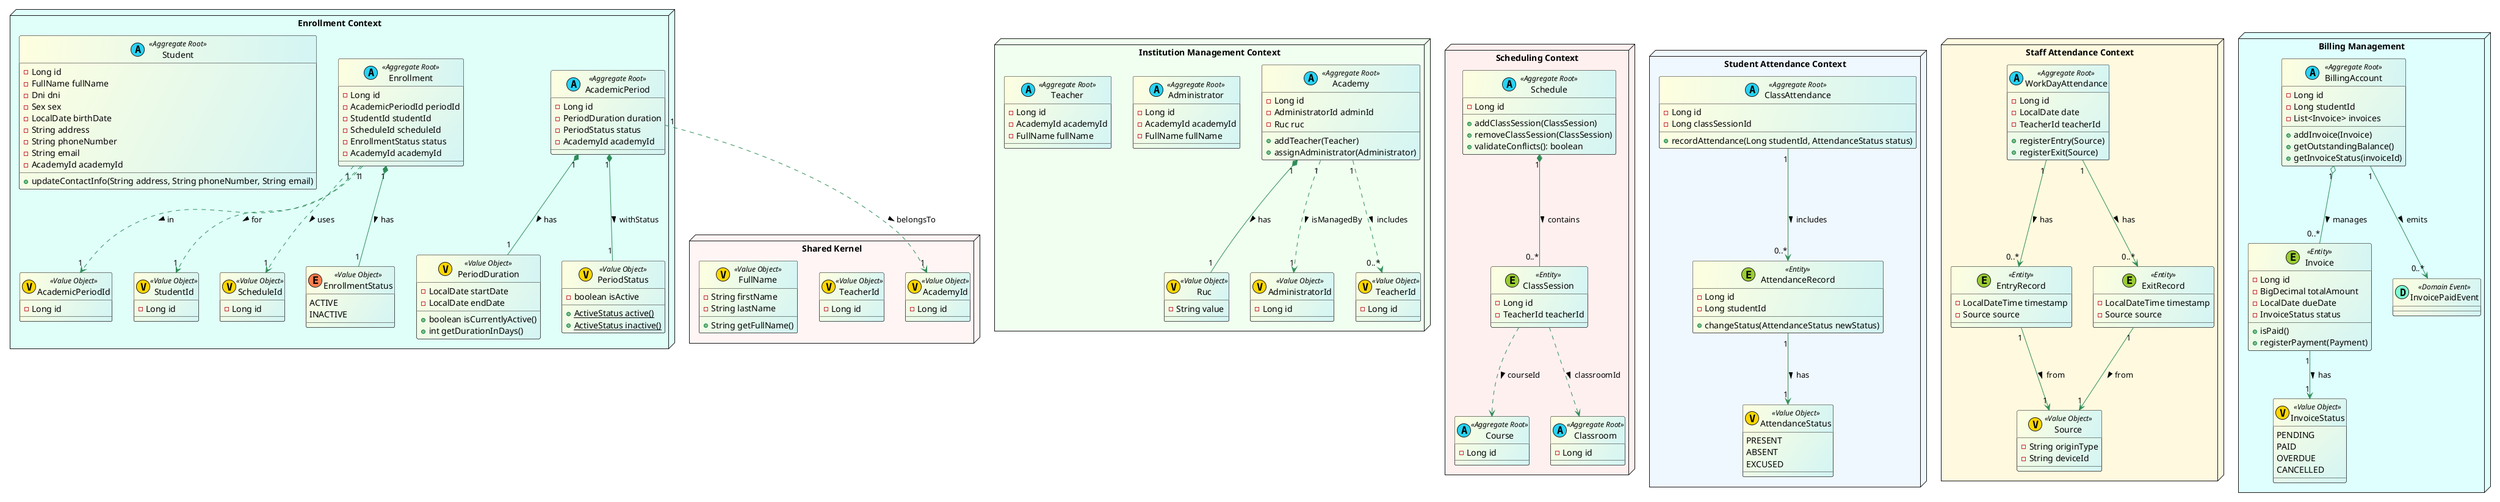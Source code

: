 @startuml Demy: Diagrams of Domain Models

skinparam class {
    BackgroundColor LightYellow/D3F5F5
    ArrowColor SeaGreen
    ' BackgroundColor<<Aggregate Root>> #27D3F5
    ' BackgroundColor<<Entity>> #9ACD32
    ' BackgroundColor<<Value Object>> #FFD700
    ' BorderColor Black
    ' FontSize 12
}

package "Enrollment Context" <<Node>> #E0FFF9 {
    class AcademicPeriod <<(A, #27D3F5) Aggregate Root>> {
        - Long id
        - PeriodDuration duration
        - PeriodStatus status
        - AcademyId academyId
    }

    class Enrollment <<(A, #27D3F5) Aggregate Root>> {
        - Long id
        - AcademicPeriodId periodId
        - StudentId studentId
        - ScheduleId scheduleId
        - EnrollmentStatus status
        - AcademyId academyId
    }

    class Student <<(A, #27D3F5) Aggregate Root>> {
        - Long id
        - FullName fullName
        - Dni dni
        - Sex sex
        - LocalDate birthDate
        - String address
        - String phoneNumber
        - String email
        - AcademyId academyId
        + updateContactInfo(String address, String phoneNumber, String email)
    }

    class AcademicPeriodId <<(V, #FFD700) Value Object>> {
        - Long id
    }

    class StudentId <<(V, #FFD700) Value Object>> {
        - Long id
    }

    class ScheduleId <<(V, #FFD700) Value Object>> {
        - Long id
    }

    class PeriodDuration <<(V, #FFD700) Value Object>> {
        - LocalDate startDate
        - LocalDate endDate
        + boolean isCurrentlyActive()
        + int getDurationInDays()
    }

    class PeriodStatus <<(V, #FFD700) Value Object>> {
        - boolean isActive
        + {static} ActiveStatus active()
        + {static} ActiveStatus inactive()
    }

    enum EnrollmentStatus <<(E, #FF7F50) Value Object>> {
        ACTIVE
        INACTIVE
    }

    ' Relationships
    AcademicPeriod "1" *-- "1" PeriodDuration : has >
    AcademicPeriod "1" *-- "1" PeriodStatus : withStatus >
    Enrollment "1" ..> "1" AcademicPeriodId : in >
    Enrollment "1" ..> "1" StudentId : for >
    Enrollment "1" ..> "1" ScheduleId : uses >
    Enrollment "1" *-- "1" EnrollmentStatus : has >
}

package "Institution Management Context" <<Node>> #F0FFF0 {
    class Academy <<(A, #27D3F5) Aggregate Root>> {
        - Long id
        - AdministratorId adminId
        - Ruc ruc
        + addTeacher(Teacher)
        + assignAdministrator(Administrator)
    }

    class Administrator <<(A, #27D3F5) Aggregate Root>> {
        - Long id
        - AcademyId academyId
        - FullName fullName
    }

    class Teacher <<(A, #27D3F5) Aggregate Root>> {
        - Long id
        - AcademyId academyId
        - FullName fullName
    }

    class Ruc <<(V, #FFD700) Value Object>> {
        - String value
    }

    class AdministratorId <<(V, #FFD700) Value Object>> {
        - Long id
    }

    class TeacherId <<(V, #FFD700) Value Object>> {
        - Long id
    }

    ' Relationships
    Academy "1" *-- "1" Ruc : has >
    Academy "1" ..> "1" AdministratorId : isManagedBy >
    Academy "1" ..> "0..*" TeacherId : includes >
}

package "Scheduling Context" <<Node>> #FFF0F0 {
    class Schedule <<(A, #27D3F5) Aggregate Root>> {
        - Long id
        + addClassSession(ClassSession)
        + removeClassSession(ClassSession)
        + validateConflicts(): boolean
    }

    class ClassSession <<(E, #9ACD32) Entity>> {
        - Long id
        - TeacherId teacherId
    }

    class Course <<(A, #27D3F5) Aggregate Root>> {
        - Long id
    }

    class Classroom <<(A, #27D3F5) Aggregate Root>> {
        - Long id
    }

    ' Relationships
    Schedule "1" *-- "0..*" ClassSession : contains >

    ' Weak (ID-based) references
    ClassSession ..> Course : courseId >
    ClassSession ..> Classroom : classroomId >
}

package "Student Attendance Context" <<Node>> #F0F8FF {
    class ClassAttendance <<(A, #27D3F5) Aggregate Root>> {
        - Long id
        - Long classSessionId
        + recordAttendance(Long studentId, AttendanceStatus status)
    }

    class AttendanceRecord <<(E, #9ACD32) Entity>> {
        - Long id
        - Long studentId
        + changeStatus(AttendanceStatus newStatus)
    }

    enum AttendanceStatus <<(V, #FFD700) Value Object>> {
        PRESENT
        ABSENT
        EXCUSED
    }
    ' Relationships
    ClassAttendance "1" --> "0..*" AttendanceRecord : includes >
    AttendanceRecord "1" --> "1" AttendanceStatus : has >
}

package "Staff Attendance Context" <<Node>> #FFFADF {
    class WorkDayAttendance <<(A, #27D3F5) Aggregate Root>> {
        - Long id
        - LocalDate date
        - TeacherId teacherId
        + registerEntry(Source)
        + registerExit(Source)
    }

    class EntryRecord <<(E, #9ACD32) Entity>> {
        - LocalDateTime timestamp
        - Source source
    }

    class ExitRecord <<(E, #9ACD32) Entity>> {
        - LocalDateTime timestamp
        - Source source
    }

    class Source <<(V, #FFD700) Value Object>> {
        - String originType
        - String deviceId
    }

    ' Relationships
    WorkDayAttendance "1" --> "0..*" EntryRecord : has >
    WorkDayAttendance "1" --> "0..*" ExitRecord : has >
    EntryRecord "1" --> "1" Source : from >
    ExitRecord "1" --> "1" Source : from >
}

package "Billing Management" <<Node>> #DFFFFF {
    class BillingAccount <<(A, #27D3F5) Aggregate Root>> {
        - Long id
        - Long studentId
        - List<Invoice> invoices
        + addInvoice(Invoice)
        + getOutstandingBalance()
        + getInvoiceStatus(invoiceId)
    }

    class Invoice <<(E, #9ACD32) Entity>> {
        - Long id
        - BigDecimal totalAmount
        - LocalDate dueDate
        - InvoiceStatus status
        + isPaid()
        + registerPayment(Payment)
    }

    class InvoicePaidEvent <<(D, #7FFFD4) Domain Event>> {

    }

    enum InvoiceStatus <<(V, #FFD700) Value Object>> {
        PENDING
        PAID
        OVERDUE
        CANCELLED
    }

    ' Relationships
    BillingAccount "1" --> "0..*" InvoicePaidEvent : emits >
    BillingAccount "1" o-- "0..*" Invoice : manages >
    Invoice "1" --> "1" InvoiceStatus : has >
}

package "Accounting Management" <<Node>> #FFEFD5 {
    class Transaction <<(A, #27D3F5) Aggregate Root>> {
        - Long id
        - TransactionType type
        - TransactionCategory category
        - TransactionMethod method
        - TransactionReference reference
        - String concept
        - BigDecimal amount
        - LocalDateTime date
        + isManualEntry(): boolean
        + isFromExternalSystem(): boolean
        + validateReferenceId(): boolean
    }

    class TransactionReference <<(V, #FFD700) Value Object>> {
        - ReferenceType type
        - String referenceId
    }

    enum ReferenceType <<(V, #FFD700) Value Object>> {
        MANUAL
        AUTOMATIC
    }

    enum TransactionMethod <<(V, #FFD700) Value Object>> {
        CREDIT_CARD
        BANK_TRANSFER
        CASH
    }

    enum TransactionType <<(V, #FFD700) Value Object>> {
        INCOME
        EXPENSE
    }

    enum TransactionCategory <<(V, #FFD700) Value Object>> {
        STUDENTS
        MATERIALS
        SALARY
        UTILITIES
        OTHER
    }

    class Report <<(A, #27D3F5) Aggregate Root>> {
        - Long id
        - ReportPeriod period
        - ReportStatus status
        - String generatedBy
        + generateReport(): void
        + exportToPdf(): byte[]
        + exportToExcel(): byte[]
        + isCompleted(): boolean
    }

    class ReportSnapshot <<(E, #9ACD32) Entity>> {
        - Long id
        - ReportSection section
        - String sectionData
        - BigDecimal totalAmount
    }

    class ReportPeriod <<(V, #FFD700) Value Object>> {
        - LocalDate startDate
        - LocalDate endDate
        + isValidPeriod(): boolean
    }

    enum ReportSection <<(V, #FFD700) Value Object>> {
        INCOME_SUMMARY
        EXPENSE_SUMMARY
        CATEGORY_BREAKDOWN
        PAYMENT_METHODS
    }

    enum ReportStatus <<(V, #FFD700) Value Object>> {
        GENERATING
        COMPLETED
        FAILED
    }

    ' Relationships
    Transaction "1" --> "1" TransactionType : has >
    Transaction "1" --> "1" TransactionCategory : categorizedAs >
    Transaction "1" --> "1" TransactionMethod : uses >
    Transaction "1" --> "1" TransactionReference : references >
    TransactionReference "1" --> "1" ReferenceType : ofType >

    Report "1" --> "0..*" ReportSnapshot : contains >
    Report "1" --> "1" ReportPeriod : covers >
    Report "1" --> "1" ReportStatus : has >
    ReportSnapshot "1" --> "1" ReportSection : represents >
}

package "Shared Kernel" <<Node>> #FFF5F5 {
    class AcademyId <<(V, #FFD700) Value Object>> {
        - Long id
    }

    class TeacherId <<(V, #FFD700) Value Object>> {
        - Long id
    }

    class FullName <<(V, #FFD700) Value Object>> {
        - String firstName
        - String lastName
        + String getFullName()
    }
}

' Define relationships between contexts
AcademicPeriod "1" ..> "1" AcademyId : belongsTo >
'Student "1" --> "1" FullName : has >
'ClassSession "1" --> "1" TeacherId : taughtBy >
'WorkDayAttendance "1" --> "1" TeacherId : for >

@enduml